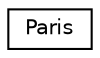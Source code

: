 digraph "Graphical Class Hierarchy"
{
 // LATEX_PDF_SIZE
  edge [fontname="Helvetica",fontsize="10",labelfontname="Helvetica",labelfontsize="10"];
  node [fontname="Helvetica",fontsize="10",shape=record];
  rankdir="LR";
  Node0 [label="Paris",height=0.2,width=0.4,color="black", fillcolor="white", style="filled",URL="$class_paris.html",tooltip=" "];
}
